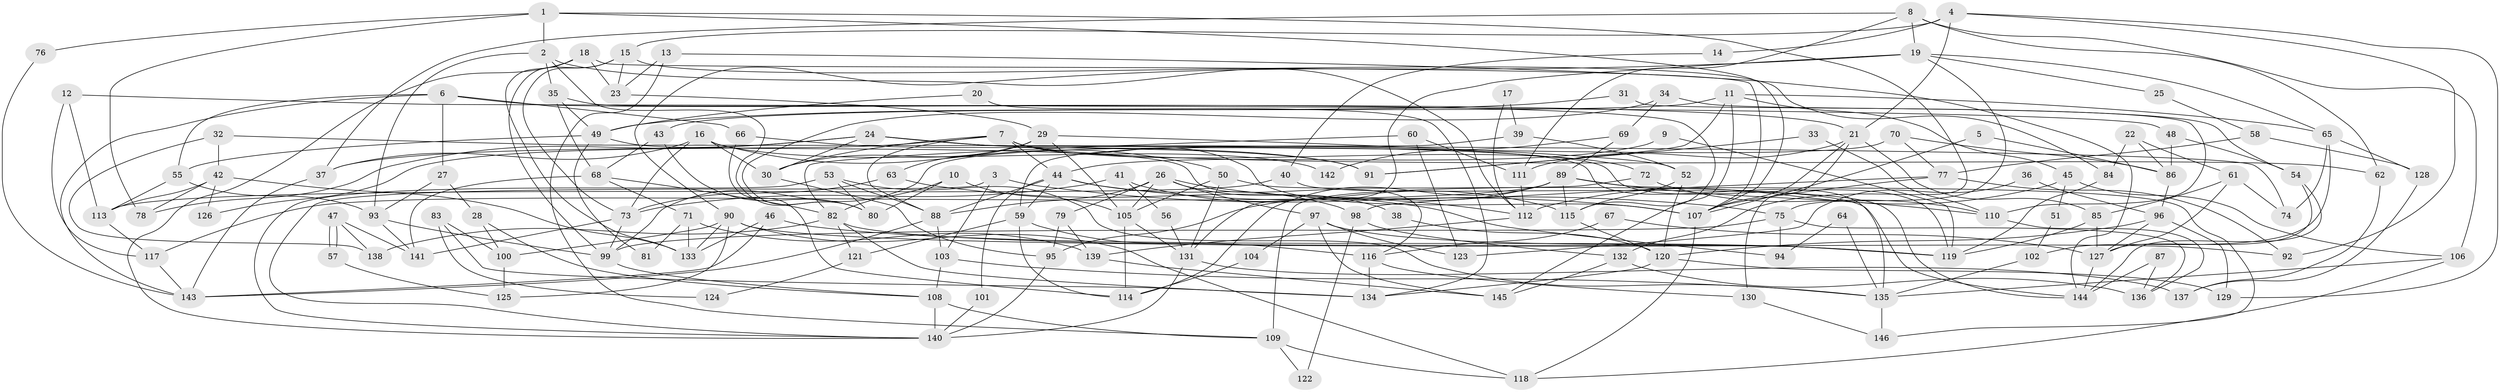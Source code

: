 // coarse degree distribution, {8: 0.046511627906976744, 10: 0.09302325581395349, 9: 0.046511627906976744, 2: 0.046511627906976744, 19: 0.023255813953488372, 16: 0.023255813953488372, 14: 0.06976744186046512, 6: 0.11627906976744186, 12: 0.046511627906976744, 5: 0.09302325581395349, 3: 0.13953488372093023, 4: 0.13953488372093023, 7: 0.046511627906976744, 11: 0.046511627906976744, 13: 0.023255813953488372}
// Generated by graph-tools (version 1.1) at 2025/18/03/04/25 18:18:56]
// undirected, 146 vertices, 292 edges
graph export_dot {
graph [start="1"]
  node [color=gray90,style=filled];
  1;
  2;
  3;
  4;
  5;
  6;
  7;
  8;
  9;
  10;
  11;
  12;
  13;
  14;
  15;
  16;
  17;
  18;
  19;
  20;
  21;
  22;
  23;
  24;
  25;
  26;
  27;
  28;
  29;
  30;
  31;
  32;
  33;
  34;
  35;
  36;
  37;
  38;
  39;
  40;
  41;
  42;
  43;
  44;
  45;
  46;
  47;
  48;
  49;
  50;
  51;
  52;
  53;
  54;
  55;
  56;
  57;
  58;
  59;
  60;
  61;
  62;
  63;
  64;
  65;
  66;
  67;
  68;
  69;
  70;
  71;
  72;
  73;
  74;
  75;
  76;
  77;
  78;
  79;
  80;
  81;
  82;
  83;
  84;
  85;
  86;
  87;
  88;
  89;
  90;
  91;
  92;
  93;
  94;
  95;
  96;
  97;
  98;
  99;
  100;
  101;
  102;
  103;
  104;
  105;
  106;
  107;
  108;
  109;
  110;
  111;
  112;
  113;
  114;
  115;
  116;
  117;
  118;
  119;
  120;
  121;
  122;
  123;
  124;
  125;
  126;
  127;
  128;
  129;
  130;
  131;
  132;
  133;
  134;
  135;
  136;
  137;
  138;
  139;
  140;
  141;
  142;
  143;
  144;
  145;
  146;
  1 -- 107;
  1 -- 2;
  1 -- 76;
  1 -- 78;
  1 -- 132;
  2 -- 35;
  2 -- 112;
  2 -- 80;
  2 -- 93;
  3 -- 103;
  3 -- 140;
  3 -- 75;
  4 -- 92;
  4 -- 21;
  4 -- 14;
  4 -- 15;
  4 -- 129;
  5 -- 107;
  5 -- 86;
  6 -- 66;
  6 -- 143;
  6 -- 21;
  6 -- 27;
  6 -- 55;
  7 -- 88;
  7 -- 107;
  7 -- 30;
  7 -- 44;
  7 -- 62;
  7 -- 72;
  7 -- 126;
  8 -- 37;
  8 -- 19;
  8 -- 62;
  8 -- 106;
  8 -- 111;
  9 -- 44;
  9 -- 119;
  10 -- 80;
  10 -- 105;
  10 -- 82;
  11 -- 43;
  11 -- 45;
  11 -- 65;
  11 -- 91;
  11 -- 145;
  12 -- 113;
  12 -- 117;
  12 -- 48;
  13 -- 23;
  13 -- 109;
  13 -- 144;
  14 -- 40;
  15 -- 99;
  15 -- 23;
  15 -- 73;
  15 -- 84;
  16 -- 30;
  16 -- 50;
  16 -- 37;
  16 -- 73;
  16 -- 142;
  17 -- 112;
  17 -- 39;
  18 -- 133;
  18 -- 140;
  18 -- 23;
  18 -- 107;
  19 -- 65;
  19 -- 131;
  19 -- 25;
  19 -- 75;
  19 -- 90;
  20 -- 49;
  20 -- 134;
  21 -- 85;
  21 -- 107;
  21 -- 111;
  21 -- 130;
  22 -- 61;
  22 -- 84;
  22 -- 86;
  23 -- 29;
  24 -- 135;
  24 -- 30;
  24 -- 37;
  24 -- 78;
  24 -- 91;
  24 -- 119;
  25 -- 58;
  26 -- 88;
  26 -- 105;
  26 -- 38;
  26 -- 79;
  26 -- 97;
  26 -- 112;
  27 -- 93;
  27 -- 28;
  28 -- 108;
  28 -- 100;
  29 -- 52;
  29 -- 30;
  29 -- 63;
  29 -- 105;
  30 -- 95;
  31 -- 49;
  31 -- 110;
  32 -- 138;
  32 -- 42;
  32 -- 74;
  33 -- 110;
  33 -- 91;
  34 -- 54;
  34 -- 80;
  34 -- 69;
  35 -- 115;
  35 -- 68;
  35 -- 49;
  36 -- 96;
  36 -- 123;
  37 -- 143;
  38 -- 120;
  39 -- 52;
  39 -- 59;
  40 -- 144;
  40 -- 113;
  41 -- 115;
  41 -- 73;
  41 -- 56;
  42 -- 113;
  42 -- 78;
  42 -- 126;
  42 -- 133;
  43 -- 68;
  43 -- 80;
  44 -- 107;
  44 -- 59;
  44 -- 88;
  44 -- 98;
  44 -- 101;
  45 -- 106;
  45 -- 112;
  45 -- 51;
  46 -- 119;
  46 -- 133;
  46 -- 143;
  47 -- 141;
  47 -- 57;
  47 -- 57;
  47 -- 138;
  48 -- 86;
  48 -- 54;
  49 -- 55;
  49 -- 81;
  49 -- 116;
  50 -- 144;
  50 -- 131;
  50 -- 105;
  51 -- 102;
  52 -- 120;
  52 -- 115;
  53 -- 88;
  53 -- 140;
  53 -- 80;
  53 -- 135;
  54 -- 127;
  54 -- 144;
  55 -- 93;
  55 -- 113;
  56 -- 131;
  57 -- 125;
  58 -- 77;
  58 -- 128;
  59 -- 116;
  59 -- 114;
  59 -- 121;
  60 -- 82;
  60 -- 111;
  60 -- 123;
  61 -- 127;
  61 -- 85;
  61 -- 74;
  62 -- 137;
  63 -- 73;
  63 -- 94;
  64 -- 135;
  64 -- 94;
  65 -- 74;
  65 -- 102;
  65 -- 128;
  66 -- 91;
  66 -- 114;
  67 -- 116;
  67 -- 127;
  68 -- 141;
  68 -- 71;
  68 -- 82;
  69 -- 89;
  69 -- 142;
  70 -- 99;
  70 -- 77;
  70 -- 86;
  71 -- 133;
  71 -- 139;
  71 -- 81;
  72 -- 109;
  72 -- 110;
  73 -- 99;
  73 -- 141;
  75 -- 94;
  75 -- 99;
  75 -- 136;
  76 -- 143;
  77 -- 98;
  77 -- 107;
  77 -- 92;
  79 -- 95;
  79 -- 139;
  82 -- 92;
  82 -- 121;
  82 -- 134;
  82 -- 138;
  83 -- 100;
  83 -- 134;
  83 -- 124;
  84 -- 119;
  85 -- 119;
  85 -- 127;
  86 -- 96;
  87 -- 144;
  87 -- 136;
  88 -- 143;
  88 -- 103;
  89 -- 110;
  89 -- 114;
  89 -- 95;
  89 -- 115;
  89 -- 117;
  89 -- 146;
  90 -- 119;
  90 -- 100;
  90 -- 118;
  90 -- 125;
  90 -- 133;
  93 -- 99;
  93 -- 141;
  95 -- 140;
  96 -- 129;
  96 -- 120;
  96 -- 127;
  97 -- 145;
  97 -- 104;
  97 -- 119;
  97 -- 123;
  98 -- 132;
  98 -- 122;
  99 -- 108;
  100 -- 125;
  101 -- 140;
  102 -- 135;
  103 -- 135;
  103 -- 108;
  104 -- 114;
  105 -- 114;
  105 -- 131;
  106 -- 118;
  106 -- 135;
  107 -- 118;
  108 -- 109;
  108 -- 140;
  109 -- 118;
  109 -- 122;
  110 -- 136;
  111 -- 112;
  112 -- 139;
  113 -- 117;
  115 -- 120;
  116 -- 130;
  116 -- 134;
  117 -- 143;
  120 -- 134;
  120 -- 129;
  121 -- 124;
  127 -- 144;
  128 -- 137;
  130 -- 146;
  131 -- 140;
  131 -- 137;
  132 -- 145;
  132 -- 136;
  135 -- 146;
  139 -- 145;
}
